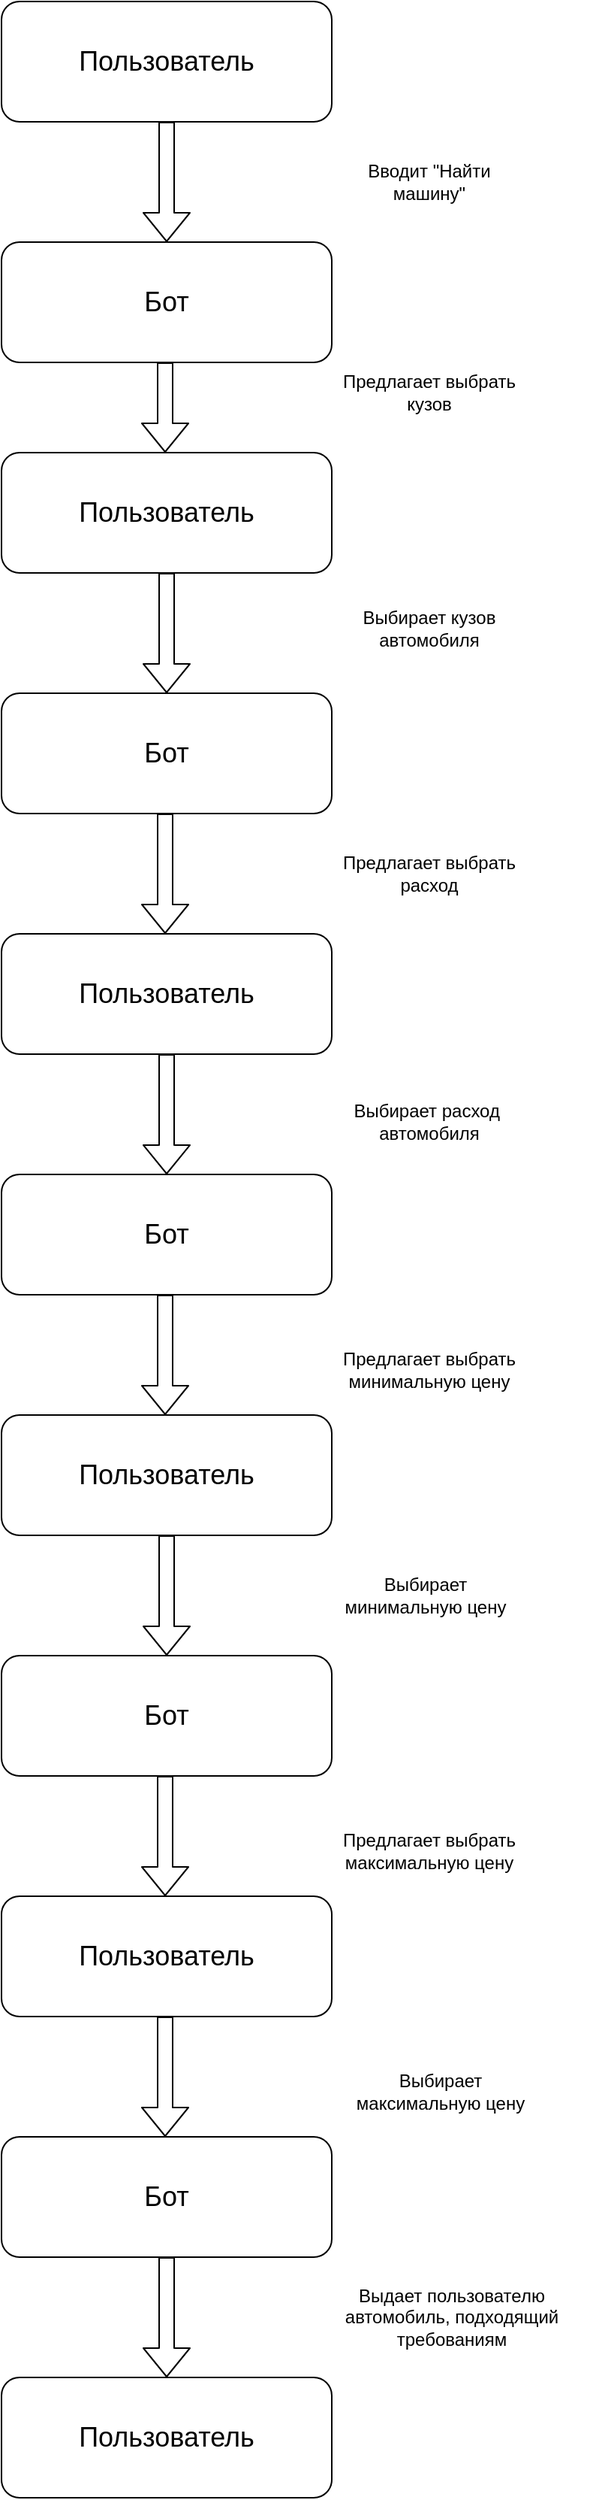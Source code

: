 <mxfile version="10.6.0" type="device"><diagram id="2m5GrXXPsXRY0EDpddls" name="Page-1"><mxGraphModel dx="1394" dy="796" grid="1" gridSize="10" guides="1" tooltips="1" connect="1" arrows="1" fold="1" page="1" pageScale="1" pageWidth="827" pageHeight="1169" math="0" shadow="0"><root><mxCell id="0"/><mxCell id="1" parent="0"/><mxCell id="H0TXFBoN4O85LWvh60wD-1" value="&lt;font style=&quot;font-size: 18px&quot;&gt;Пользователь&lt;/font&gt;" style="rounded=1;whiteSpace=wrap;html=1;" vertex="1" parent="1"><mxGeometry x="290" y="10" width="220" height="80" as="geometry"/></mxCell><mxCell id="H0TXFBoN4O85LWvh60wD-2" value="&lt;font style=&quot;font-size: 18px&quot;&gt;Бот&lt;/font&gt;" style="rounded=1;whiteSpace=wrap;html=1;" vertex="1" parent="1"><mxGeometry x="290" y="170" width="220" height="80" as="geometry"/></mxCell><mxCell id="H0TXFBoN4O85LWvh60wD-5" value="&lt;font style=&quot;font-size: 18px&quot;&gt;Пользователь&lt;/font&gt;" style="rounded=1;whiteSpace=wrap;html=1;" vertex="1" parent="1"><mxGeometry x="290" y="310" width="220" height="80" as="geometry"/></mxCell><mxCell id="H0TXFBoN4O85LWvh60wD-6" value="&lt;font style=&quot;font-size: 18px&quot;&gt;Бот&lt;/font&gt;" style="rounded=1;whiteSpace=wrap;html=1;" vertex="1" parent="1"><mxGeometry x="290" y="470" width="220" height="80" as="geometry"/></mxCell><mxCell id="H0TXFBoN4O85LWvh60wD-7" value="&lt;font style=&quot;font-size: 18px&quot;&gt;Пользователь&lt;/font&gt;" style="rounded=1;whiteSpace=wrap;html=1;" vertex="1" parent="1"><mxGeometry x="290" y="630" width="220" height="80" as="geometry"/></mxCell><mxCell id="H0TXFBoN4O85LWvh60wD-8" value="&lt;font style=&quot;font-size: 18px&quot;&gt;Бот&lt;/font&gt;" style="rounded=1;whiteSpace=wrap;html=1;" vertex="1" parent="1"><mxGeometry x="290" y="790" width="220" height="80" as="geometry"/></mxCell><mxCell id="H0TXFBoN4O85LWvh60wD-9" value="&lt;font style=&quot;font-size: 18px&quot;&gt;Пользователь&lt;/font&gt;" style="rounded=1;whiteSpace=wrap;html=1;" vertex="1" parent="1"><mxGeometry x="290" y="950" width="220" height="80" as="geometry"/></mxCell><mxCell id="H0TXFBoN4O85LWvh60wD-10" value="&lt;font style=&quot;font-size: 18px&quot;&gt;Бот&lt;/font&gt;" style="rounded=1;whiteSpace=wrap;html=1;" vertex="1" parent="1"><mxGeometry x="290" y="1110" width="220" height="80" as="geometry"/></mxCell><mxCell id="H0TXFBoN4O85LWvh60wD-11" value="" style="shape=flexArrow;endArrow=classic;html=1;exitX=0.5;exitY=1;exitDx=0;exitDy=0;entryX=0.5;entryY=0;entryDx=0;entryDy=0;" edge="1" parent="1" source="H0TXFBoN4O85LWvh60wD-1" target="H0TXFBoN4O85LWvh60wD-2"><mxGeometry width="50" height="50" relative="1" as="geometry"><mxPoint x="370" y="155" as="sourcePoint"/><mxPoint x="440" y="140" as="targetPoint"/></mxGeometry></mxCell><mxCell id="H0TXFBoN4O85LWvh60wD-12" value="" style="shape=flexArrow;endArrow=classic;html=1;exitX=0.5;exitY=1;exitDx=0;exitDy=0;" edge="1" parent="1"><mxGeometry width="50" height="50" relative="1" as="geometry"><mxPoint x="399" y="250" as="sourcePoint"/><mxPoint x="399" y="310" as="targetPoint"/></mxGeometry></mxCell><mxCell id="H0TXFBoN4O85LWvh60wD-13" value="" style="shape=flexArrow;endArrow=classic;html=1;exitX=0.5;exitY=1;exitDx=0;exitDy=0;entryX=0.5;entryY=0;entryDx=0;entryDy=0;" edge="1" parent="1"><mxGeometry width="50" height="50" relative="1" as="geometry"><mxPoint x="400" y="390" as="sourcePoint"/><mxPoint x="400" y="470" as="targetPoint"/></mxGeometry></mxCell><mxCell id="H0TXFBoN4O85LWvh60wD-14" value="" style="shape=flexArrow;endArrow=classic;html=1;exitX=0.5;exitY=1;exitDx=0;exitDy=0;entryX=0.5;entryY=0;entryDx=0;entryDy=0;" edge="1" parent="1"><mxGeometry width="50" height="50" relative="1" as="geometry"><mxPoint x="400" y="710" as="sourcePoint"/><mxPoint x="400" y="790" as="targetPoint"/></mxGeometry></mxCell><mxCell id="H0TXFBoN4O85LWvh60wD-15" value="" style="shape=flexArrow;endArrow=classic;html=1;exitX=0.5;exitY=1;exitDx=0;exitDy=0;entryX=0.5;entryY=0;entryDx=0;entryDy=0;" edge="1" parent="1"><mxGeometry width="50" height="50" relative="1" as="geometry"><mxPoint x="399" y="550" as="sourcePoint"/><mxPoint x="399" y="630" as="targetPoint"/></mxGeometry></mxCell><mxCell id="H0TXFBoN4O85LWvh60wD-16" value="" style="shape=flexArrow;endArrow=classic;html=1;exitX=0.5;exitY=1;exitDx=0;exitDy=0;entryX=0.5;entryY=0;entryDx=0;entryDy=0;" edge="1" parent="1"><mxGeometry width="50" height="50" relative="1" as="geometry"><mxPoint x="399" y="870" as="sourcePoint"/><mxPoint x="399" y="950" as="targetPoint"/></mxGeometry></mxCell><mxCell id="H0TXFBoN4O85LWvh60wD-17" value="" style="shape=flexArrow;endArrow=classic;html=1;exitX=0.5;exitY=1;exitDx=0;exitDy=0;entryX=0.5;entryY=0;entryDx=0;entryDy=0;" edge="1" parent="1"><mxGeometry width="50" height="50" relative="1" as="geometry"><mxPoint x="400" y="1030" as="sourcePoint"/><mxPoint x="400" y="1110" as="targetPoint"/></mxGeometry></mxCell><mxCell id="H0TXFBoN4O85LWvh60wD-18" value="Вводит &quot;Найти машину&quot;" style="text;html=1;strokeColor=none;fillColor=none;align=center;verticalAlign=middle;whiteSpace=wrap;rounded=0;" vertex="1" parent="1"><mxGeometry x="510" y="120" width="130" height="20" as="geometry"/></mxCell><mxCell id="H0TXFBoN4O85LWvh60wD-19" value="Предлагает выбрать кузов" style="text;html=1;strokeColor=none;fillColor=none;align=center;verticalAlign=middle;whiteSpace=wrap;rounded=0;" vertex="1" parent="1"><mxGeometry x="510" y="260" width="130" height="20" as="geometry"/></mxCell><mxCell id="H0TXFBoN4O85LWvh60wD-20" value="Выбирает кузов автомобиля" style="text;html=1;strokeColor=none;fillColor=none;align=center;verticalAlign=middle;whiteSpace=wrap;rounded=0;" vertex="1" parent="1"><mxGeometry x="510" y="417" width="130" height="20" as="geometry"/></mxCell><mxCell id="H0TXFBoN4O85LWvh60wD-21" value="Предлагает выбрать расход" style="text;html=1;strokeColor=none;fillColor=none;align=center;verticalAlign=middle;whiteSpace=wrap;rounded=0;" vertex="1" parent="1"><mxGeometry x="510" y="580" width="130" height="20" as="geometry"/></mxCell><mxCell id="H0TXFBoN4O85LWvh60wD-22" value="Выбирает расход&amp;nbsp; автомобиля" style="text;html=1;strokeColor=none;fillColor=none;align=center;verticalAlign=middle;whiteSpace=wrap;rounded=0;" vertex="1" parent="1"><mxGeometry x="510" y="745" width="130" height="20" as="geometry"/></mxCell><mxCell id="H0TXFBoN4O85LWvh60wD-23" value="Предлагает выбрать минимальную цену" style="text;html=1;strokeColor=none;fillColor=none;align=center;verticalAlign=middle;whiteSpace=wrap;rounded=0;" vertex="1" parent="1"><mxGeometry x="510" y="910" width="130" height="20" as="geometry"/></mxCell><mxCell id="H0TXFBoN4O85LWvh60wD-24" value="&lt;font style=&quot;font-size: 18px&quot;&gt;Пользователь&lt;/font&gt;" style="rounded=1;whiteSpace=wrap;html=1;" vertex="1" parent="1"><mxGeometry x="290" y="1270" width="220" height="80" as="geometry"/></mxCell><mxCell id="H0TXFBoN4O85LWvh60wD-25" value="&lt;font style=&quot;font-size: 18px&quot;&gt;Бот&lt;/font&gt;" style="rounded=1;whiteSpace=wrap;html=1;" vertex="1" parent="1"><mxGeometry x="290" y="1430" width="220" height="80" as="geometry"/></mxCell><mxCell id="H0TXFBoN4O85LWvh60wD-26" value="" style="shape=flexArrow;endArrow=classic;html=1;exitX=0.5;exitY=1;exitDx=0;exitDy=0;entryX=0.5;entryY=0;entryDx=0;entryDy=0;" edge="1" parent="1"><mxGeometry width="50" height="50" relative="1" as="geometry"><mxPoint x="399" y="1350" as="sourcePoint"/><mxPoint x="399" y="1430" as="targetPoint"/></mxGeometry></mxCell><mxCell id="H0TXFBoN4O85LWvh60wD-27" value="" style="shape=flexArrow;endArrow=classic;html=1;exitX=0.5;exitY=1;exitDx=0;exitDy=0;entryX=0.5;entryY=0;entryDx=0;entryDy=0;" edge="1" parent="1"><mxGeometry width="50" height="50" relative="1" as="geometry"><mxPoint x="399" y="1190" as="sourcePoint"/><mxPoint x="399" y="1270" as="targetPoint"/></mxGeometry></mxCell><mxCell id="H0TXFBoN4O85LWvh60wD-28" value="Предлагает выбрать максимальную цену" style="text;html=1;strokeColor=none;fillColor=none;align=center;verticalAlign=middle;whiteSpace=wrap;rounded=0;" vertex="1" parent="1"><mxGeometry x="510" y="1230" width="130" height="20" as="geometry"/></mxCell><mxCell id="H0TXFBoN4O85LWvh60wD-29" value="Выбирает максимальную цену" style="text;html=1;strokeColor=none;fillColor=none;align=center;verticalAlign=middle;whiteSpace=wrap;rounded=0;" vertex="1" parent="1"><mxGeometry x="515" y="1390" width="135" height="20" as="geometry"/></mxCell><mxCell id="H0TXFBoN4O85LWvh60wD-30" value="Выбирает минимальную цену" style="text;html=1;strokeColor=none;fillColor=none;align=center;verticalAlign=middle;whiteSpace=wrap;rounded=0;" vertex="1" parent="1"><mxGeometry x="505" y="1060" width="135" height="20" as="geometry"/></mxCell><mxCell id="H0TXFBoN4O85LWvh60wD-31" value="&lt;font style=&quot;font-size: 18px&quot;&gt;Пользователь&lt;/font&gt;" style="rounded=1;whiteSpace=wrap;html=1;" vertex="1" parent="1"><mxGeometry x="290" y="1590" width="220" height="80" as="geometry"/></mxCell><mxCell id="H0TXFBoN4O85LWvh60wD-34" value="" style="shape=flexArrow;endArrow=classic;html=1;exitX=0.5;exitY=1;exitDx=0;exitDy=0;entryX=0.5;entryY=0;entryDx=0;entryDy=0;" edge="1" parent="1"><mxGeometry width="50" height="50" relative="1" as="geometry"><mxPoint x="400" y="1510" as="sourcePoint"/><mxPoint x="400" y="1590" as="targetPoint"/></mxGeometry></mxCell><mxCell id="H0TXFBoN4O85LWvh60wD-37" value="Выдает пользователю автомобиль, подходящий требованиям" style="text;html=1;strokeColor=none;fillColor=none;align=center;verticalAlign=middle;whiteSpace=wrap;rounded=0;" vertex="1" parent="1"><mxGeometry x="495" y="1540" width="190" height="20" as="geometry"/></mxCell></root></mxGraphModel></diagram></mxfile>